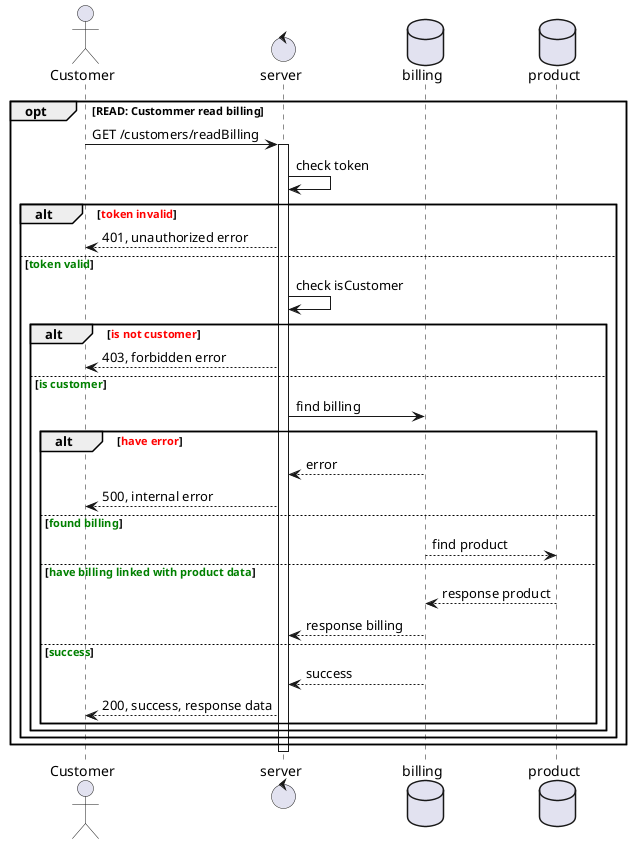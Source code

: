 @startuml read billing customer sequence

actor Customer 
control server
database billing
database product

opt READ: Custommer read billing
  Customer -> server: GET /customers/readBilling
  activate server
  server -> server: check token
  alt <font color=red>token invalid</font>
    server --> Customer: 401, unauthorized error
  else <font color=green>token valid</font>
    server -> server: check isCustomer
    alt <font color=red>is not customer</font>
      server --> Customer: 403, forbidden error
    else <font color=green>is customer</font>
      server -> billing: find billing
      alt <font color=red>have error</font>
        billing --> server: error
        server --> Customer: 500, internal error
      else <font color=green>found billing</font>
        billing --> product: find product
      else <font color=green>have billing linked with product data</font>
          product --> billing: response product
          billing --> server: response billing
      else <font color=green>success</font>
          billing --> server: success
          server --> Customer: 200, success, response data
        end
      end
    end
  end
    deactivate server


@enduml